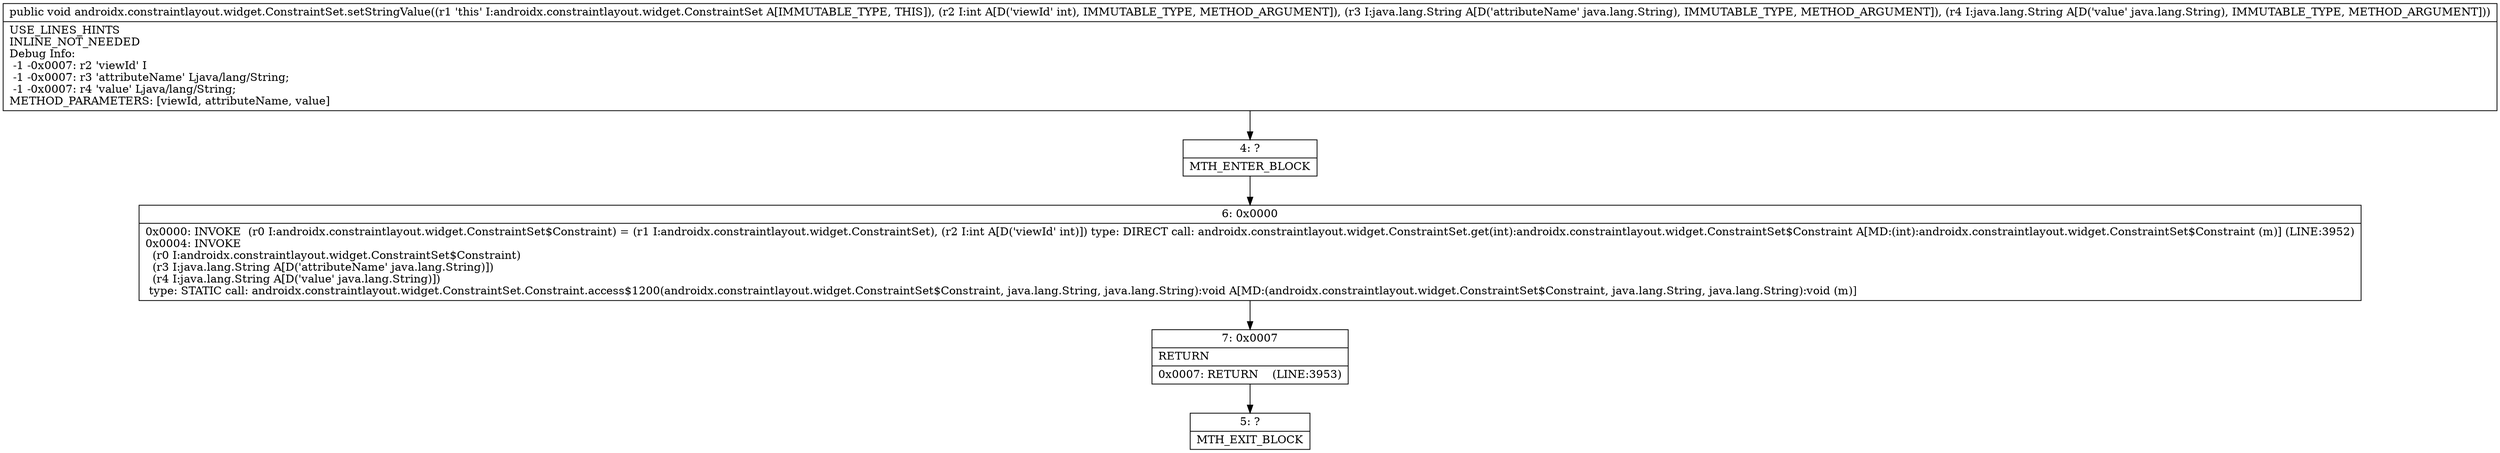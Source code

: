 digraph "CFG forandroidx.constraintlayout.widget.ConstraintSet.setStringValue(ILjava\/lang\/String;Ljava\/lang\/String;)V" {
Node_4 [shape=record,label="{4\:\ ?|MTH_ENTER_BLOCK\l}"];
Node_6 [shape=record,label="{6\:\ 0x0000|0x0000: INVOKE  (r0 I:androidx.constraintlayout.widget.ConstraintSet$Constraint) = (r1 I:androidx.constraintlayout.widget.ConstraintSet), (r2 I:int A[D('viewId' int)]) type: DIRECT call: androidx.constraintlayout.widget.ConstraintSet.get(int):androidx.constraintlayout.widget.ConstraintSet$Constraint A[MD:(int):androidx.constraintlayout.widget.ConstraintSet$Constraint (m)] (LINE:3952)\l0x0004: INVOKE  \l  (r0 I:androidx.constraintlayout.widget.ConstraintSet$Constraint)\l  (r3 I:java.lang.String A[D('attributeName' java.lang.String)])\l  (r4 I:java.lang.String A[D('value' java.lang.String)])\l type: STATIC call: androidx.constraintlayout.widget.ConstraintSet.Constraint.access$1200(androidx.constraintlayout.widget.ConstraintSet$Constraint, java.lang.String, java.lang.String):void A[MD:(androidx.constraintlayout.widget.ConstraintSet$Constraint, java.lang.String, java.lang.String):void (m)]\l}"];
Node_7 [shape=record,label="{7\:\ 0x0007|RETURN\l|0x0007: RETURN    (LINE:3953)\l}"];
Node_5 [shape=record,label="{5\:\ ?|MTH_EXIT_BLOCK\l}"];
MethodNode[shape=record,label="{public void androidx.constraintlayout.widget.ConstraintSet.setStringValue((r1 'this' I:androidx.constraintlayout.widget.ConstraintSet A[IMMUTABLE_TYPE, THIS]), (r2 I:int A[D('viewId' int), IMMUTABLE_TYPE, METHOD_ARGUMENT]), (r3 I:java.lang.String A[D('attributeName' java.lang.String), IMMUTABLE_TYPE, METHOD_ARGUMENT]), (r4 I:java.lang.String A[D('value' java.lang.String), IMMUTABLE_TYPE, METHOD_ARGUMENT]))  | USE_LINES_HINTS\lINLINE_NOT_NEEDED\lDebug Info:\l  \-1 \-0x0007: r2 'viewId' I\l  \-1 \-0x0007: r3 'attributeName' Ljava\/lang\/String;\l  \-1 \-0x0007: r4 'value' Ljava\/lang\/String;\lMETHOD_PARAMETERS: [viewId, attributeName, value]\l}"];
MethodNode -> Node_4;Node_4 -> Node_6;
Node_6 -> Node_7;
Node_7 -> Node_5;
}

